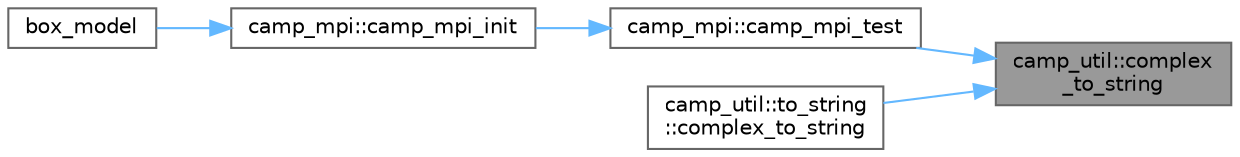 digraph "camp_util::complex_to_string"
{
 // LATEX_PDF_SIZE
  bgcolor="transparent";
  edge [fontname=Helvetica,fontsize=10,labelfontname=Helvetica,labelfontsize=10];
  node [fontname=Helvetica,fontsize=10,shape=box,height=0.2,width=0.4];
  rankdir="RL";
  Node1 [label="camp_util::complex\l_to_string",height=0.2,width=0.4,color="gray40", fillcolor="grey60", style="filled", fontcolor="black",tooltip="Convert a complex to a string format."];
  Node1 -> Node2 [dir="back",color="steelblue1",style="solid"];
  Node2 [label="camp_mpi::camp_mpi_test",height=0.2,width=0.4,color="grey40", fillcolor="white", style="filled",URL="$namespacecamp__mpi.html#a3a40947a78223499aaa9b9a2c5e32c89",tooltip="Perform basic sanity checks on send/receive."];
  Node2 -> Node3 [dir="back",color="steelblue1",style="solid"];
  Node3 [label="camp_mpi::camp_mpi_init",height=0.2,width=0.4,color="grey40", fillcolor="white", style="filled",URL="$namespacecamp__mpi.html#a013fae7f812d8d9bd22dc73db714e115",tooltip="Initialize MPI."];
  Node3 -> Node4 [dir="back",color="steelblue1",style="solid"];
  Node4 [label="box_model",height=0.2,width=0.4,color="grey40", fillcolor="white", style="filled",URL="$part__3__code_2box__model_8_f90.html#a3f8c0234515cc17b2f3e366868b8646b",tooltip=" "];
  Node1 -> Node5 [dir="back",color="steelblue1",style="solid"];
  Node5 [label="camp_util::to_string\l::complex_to_string",height=0.2,width=0.4,color="grey40", fillcolor="white", style="filled",URL="$interfacecamp__util_1_1to__string.html#a00e019d63fe9908e1e3bf31a8a27d247",tooltip="Convert a complex to a string format."];
}
